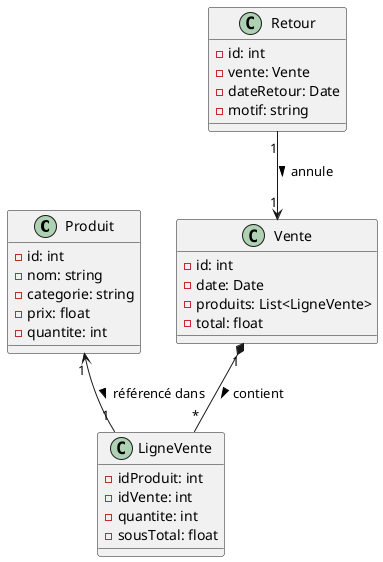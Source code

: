 @startuml DiagrammeClasses

class Produit {
  - id: int
  - nom: string
  - categorie: string
  - prix: float
  - quantite: int
}

class LigneVente {
  - idProduit: int
  - idVente: int
  - quantite: int
  - sousTotal: float
}

class Vente {
  - id: int
  - date: Date
  - produits: List<LigneVente>
  - total: float
}

class Retour {
  - id: int
  - vente: Vente
  - dateRetour: Date
  - motif: string
}


Produit "1" <-- "1" LigneVente : référencé dans >
Vente "1" *-- "*" LigneVente : contient >
Retour "1" --> "1" Vente : annule >

@enduml

